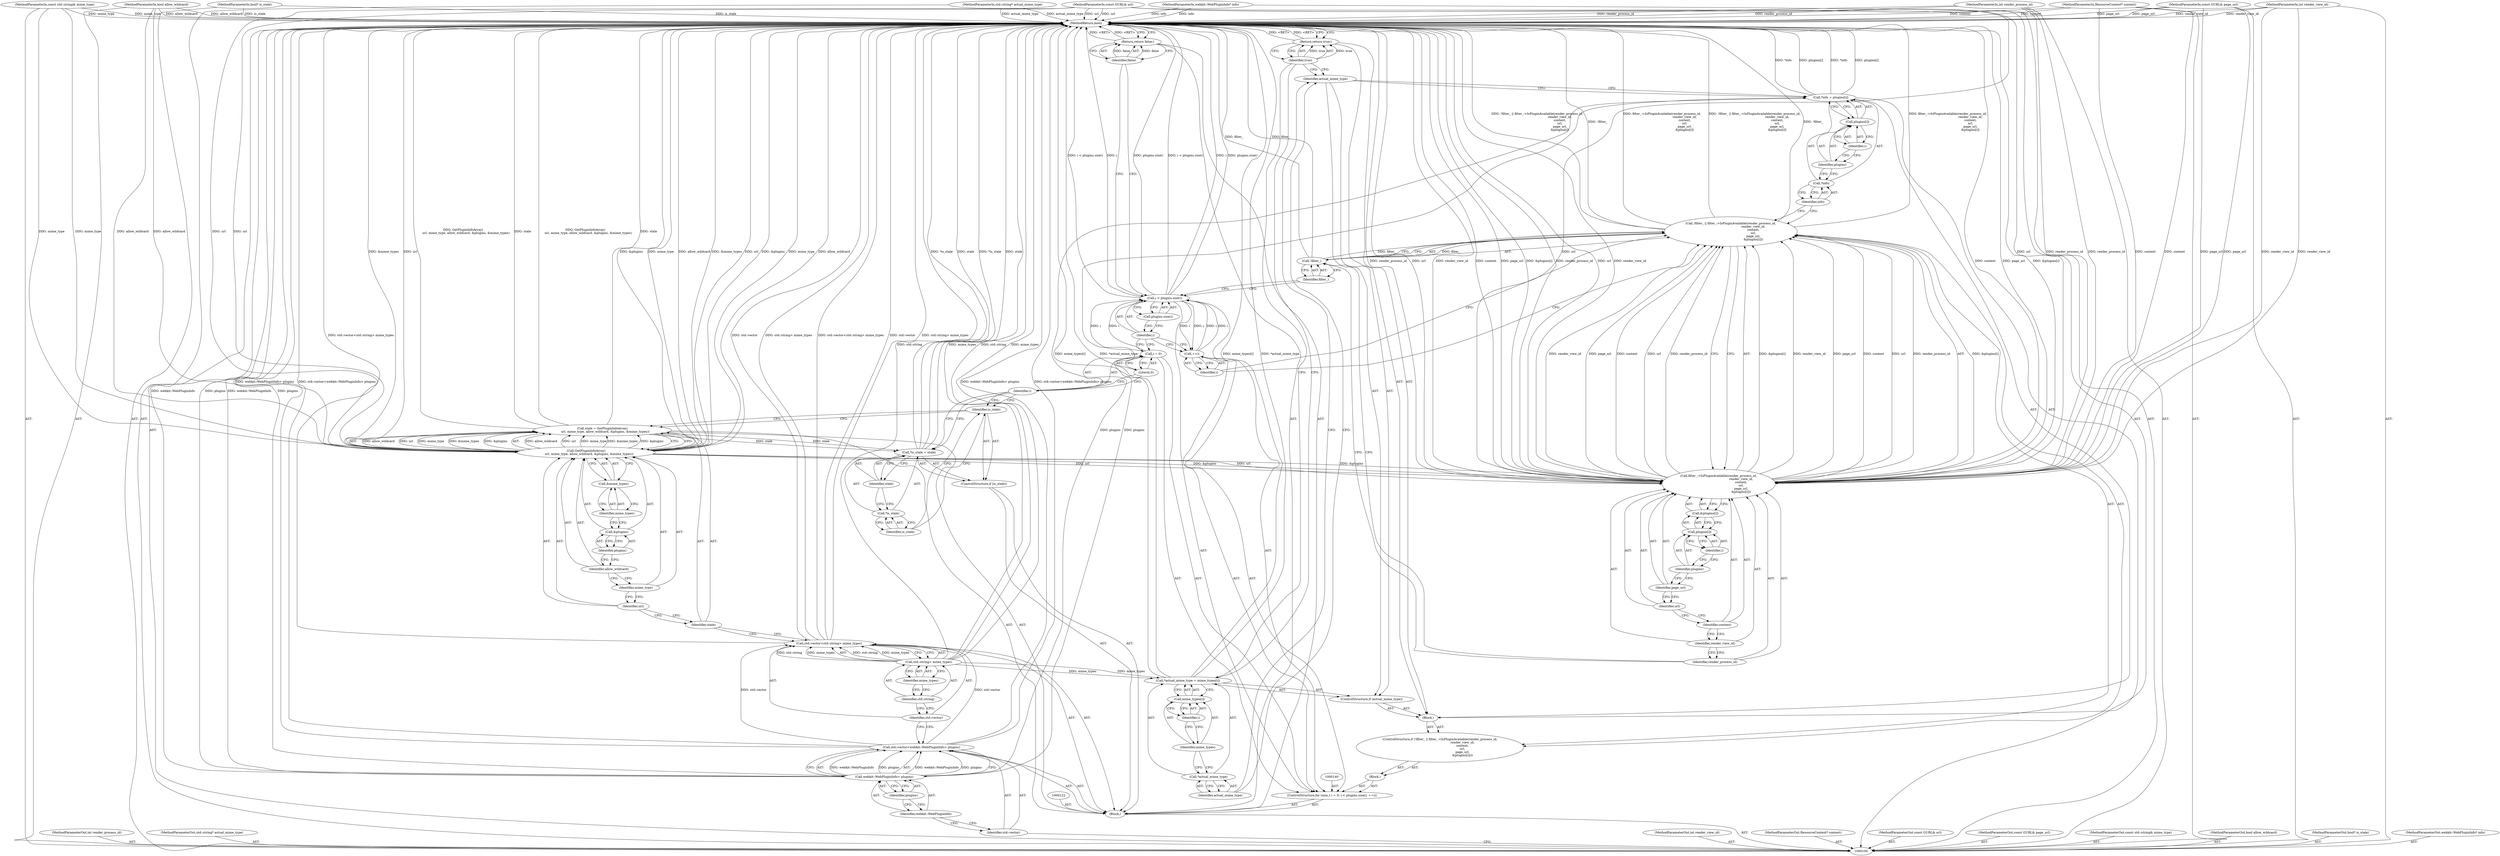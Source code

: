 digraph "0_Chrome_ac8bd041b81e46e4e4fcd5021aaa5499703952e6_4" {
"1000183" [label="(MethodReturn,bool)"];
"1000101" [label="(MethodParameterIn,int render_process_id)"];
"1000257" [label="(MethodParameterOut,int render_process_id)"];
"1000110" [label="(MethodParameterIn,std::string* actual_mime_type)"];
"1000266" [label="(MethodParameterOut,std::string* actual_mime_type)"];
"1000111" [label="(Block,)"];
"1000114" [label="(Call,webkit::WebPluginInfo> plugins)"];
"1000115" [label="(Identifier,webkit::WebPluginInfo)"];
"1000112" [label="(Call,std::vector<webkit::WebPluginInfo> plugins)"];
"1000113" [label="(Identifier,std::vector)"];
"1000116" [label="(Identifier,plugins)"];
"1000119" [label="(Call,std::string> mime_types)"];
"1000120" [label="(Identifier,std::string)"];
"1000117" [label="(Call,std::vector<std::string> mime_types)"];
"1000118" [label="(Identifier,std::vector)"];
"1000121" [label="(Identifier,mime_types)"];
"1000125" [label="(Call,GetPluginInfoArray(\n      url, mime_type, allow_wildcard, &plugins, &mime_types))"];
"1000123" [label="(Call,stale = GetPluginInfoArray(\n      url, mime_type, allow_wildcard, &plugins, &mime_types))"];
"1000124" [label="(Identifier,stale)"];
"1000127" [label="(Identifier,mime_type)"];
"1000128" [label="(Identifier,allow_wildcard)"];
"1000129" [label="(Call,&plugins)"];
"1000130" [label="(Identifier,plugins)"];
"1000131" [label="(Call,&mime_types)"];
"1000132" [label="(Identifier,mime_types)"];
"1000126" [label="(Identifier,url)"];
"1000133" [label="(ControlStructure,if (is_stale))"];
"1000134" [label="(Identifier,is_stale)"];
"1000138" [label="(Identifier,stale)"];
"1000135" [label="(Call,*is_stale = stale)"];
"1000136" [label="(Call,*is_stale)"];
"1000137" [label="(Identifier,is_stale)"];
"1000141" [label="(Call,i = 0)"];
"1000142" [label="(Identifier,i)"];
"1000143" [label="(Literal,0)"];
"1000144" [label="(Call,i < plugins.size())"];
"1000145" [label="(Identifier,i)"];
"1000146" [label="(Call,plugins.size())"];
"1000139" [label="(ControlStructure,for (size_t i = 0; i < plugins.size(); ++i))"];
"1000147" [label="(Call,++i)"];
"1000148" [label="(Identifier,i)"];
"1000149" [label="(Block,)"];
"1000154" [label="(Call,filter_->IsPluginAvailable(render_process_id,\n                                               render_view_id,\n                                               context,\n                                               url,\n                                               page_url,\n                                               &plugins[i]))"];
"1000150" [label="(ControlStructure,if (!filter_ || filter_->IsPluginAvailable(render_process_id,\n                                               render_view_id,\n                                               context,\n                                               url,\n                                               page_url,\n                                               &plugins[i])))"];
"1000155" [label="(Identifier,render_process_id)"];
"1000151" [label="(Call,!filter_ || filter_->IsPluginAvailable(render_process_id,\n                                               render_view_id,\n                                               context,\n                                               url,\n                                               page_url,\n                                               &plugins[i]))"];
"1000152" [label="(Call,!filter_)"];
"1000153" [label="(Identifier,filter_)"];
"1000102" [label="(MethodParameterIn,int render_view_id)"];
"1000258" [label="(MethodParameterOut,int render_view_id)"];
"1000156" [label="(Identifier,render_view_id)"];
"1000157" [label="(Identifier,context)"];
"1000158" [label="(Identifier,url)"];
"1000159" [label="(Identifier,page_url)"];
"1000160" [label="(Call,&plugins[i])"];
"1000161" [label="(Call,plugins[i])"];
"1000162" [label="(Identifier,plugins)"];
"1000163" [label="(Identifier,i)"];
"1000164" [label="(Block,)"];
"1000168" [label="(Call,plugins[i])"];
"1000169" [label="(Identifier,plugins)"];
"1000170" [label="(Identifier,i)"];
"1000165" [label="(Call,*info = plugins[i])"];
"1000166" [label="(Call,*info)"];
"1000167" [label="(Identifier,info)"];
"1000172" [label="(Identifier,actual_mime_type)"];
"1000171" [label="(ControlStructure,if (actual_mime_type))"];
"1000175" [label="(Identifier,actual_mime_type)"];
"1000176" [label="(Call,mime_types[i])"];
"1000177" [label="(Identifier,mime_types)"];
"1000178" [label="(Identifier,i)"];
"1000173" [label="(Call,*actual_mime_type = mime_types[i])"];
"1000174" [label="(Call,*actual_mime_type)"];
"1000180" [label="(Identifier,true)"];
"1000179" [label="(Return,return true;)"];
"1000103" [label="(MethodParameterIn,ResourceContext* context)"];
"1000259" [label="(MethodParameterOut,ResourceContext* context)"];
"1000181" [label="(Return,return false;)"];
"1000182" [label="(Identifier,false)"];
"1000104" [label="(MethodParameterIn,const GURL& url)"];
"1000260" [label="(MethodParameterOut,const GURL& url)"];
"1000105" [label="(MethodParameterIn,const GURL& page_url)"];
"1000261" [label="(MethodParameterOut,const GURL& page_url)"];
"1000106" [label="(MethodParameterIn,const std::string& mime_type)"];
"1000262" [label="(MethodParameterOut,const std::string& mime_type)"];
"1000107" [label="(MethodParameterIn,bool allow_wildcard)"];
"1000263" [label="(MethodParameterOut,bool allow_wildcard)"];
"1000108" [label="(MethodParameterIn,bool* is_stale)"];
"1000264" [label="(MethodParameterOut,bool* is_stale)"];
"1000109" [label="(MethodParameterIn,webkit::WebPluginInfo* info)"];
"1000265" [label="(MethodParameterOut,webkit::WebPluginInfo* info)"];
"1000183" -> "1000100"  [label="AST: "];
"1000183" -> "1000179"  [label="CFG: "];
"1000183" -> "1000181"  [label="CFG: "];
"1000181" -> "1000183"  [label="DDG: <RET>"];
"1000123" -> "1000183"  [label="DDG: GetPluginInfoArray(\n      url, mime_type, allow_wildcard, &plugins, &mime_types)"];
"1000123" -> "1000183"  [label="DDG: stale"];
"1000108" -> "1000183"  [label="DDG: is_stale"];
"1000154" -> "1000183"  [label="DDG: context"];
"1000154" -> "1000183"  [label="DDG: page_url"];
"1000154" -> "1000183"  [label="DDG: &plugins[i]"];
"1000154" -> "1000183"  [label="DDG: render_process_id"];
"1000154" -> "1000183"  [label="DDG: url"];
"1000154" -> "1000183"  [label="DDG: render_view_id"];
"1000104" -> "1000183"  [label="DDG: url"];
"1000105" -> "1000183"  [label="DDG: page_url"];
"1000173" -> "1000183"  [label="DDG: mime_types[i]"];
"1000173" -> "1000183"  [label="DDG: *actual_mime_type"];
"1000117" -> "1000183"  [label="DDG: std::vector"];
"1000117" -> "1000183"  [label="DDG: std::string> mime_types"];
"1000117" -> "1000183"  [label="DDG: std::vector<std::string> mime_types"];
"1000151" -> "1000183"  [label="DDG: filter_->IsPluginAvailable(render_process_id,\n                                               render_view_id,\n                                               context,\n                                               url,\n                                               page_url,\n                                               &plugins[i])"];
"1000151" -> "1000183"  [label="DDG: !filter_ || filter_->IsPluginAvailable(render_process_id,\n                                               render_view_id,\n                                               context,\n                                               url,\n                                               page_url,\n                                               &plugins[i])"];
"1000151" -> "1000183"  [label="DDG: !filter_"];
"1000144" -> "1000183"  [label="DDG: plugins.size()"];
"1000144" -> "1000183"  [label="DDG: i < plugins.size()"];
"1000144" -> "1000183"  [label="DDG: i"];
"1000165" -> "1000183"  [label="DDG: plugins[i]"];
"1000165" -> "1000183"  [label="DDG: *info"];
"1000125" -> "1000183"  [label="DDG: url"];
"1000125" -> "1000183"  [label="DDG: &plugins"];
"1000125" -> "1000183"  [label="DDG: mime_type"];
"1000125" -> "1000183"  [label="DDG: allow_wildcard"];
"1000125" -> "1000183"  [label="DDG: &mime_types"];
"1000107" -> "1000183"  [label="DDG: allow_wildcard"];
"1000112" -> "1000183"  [label="DDG: webkit::WebPluginInfo> plugins"];
"1000112" -> "1000183"  [label="DDG: std::vector<webkit::WebPluginInfo> plugins"];
"1000103" -> "1000183"  [label="DDG: context"];
"1000114" -> "1000183"  [label="DDG: webkit::WebPluginInfo"];
"1000114" -> "1000183"  [label="DDG: plugins"];
"1000119" -> "1000183"  [label="DDG: mime_types"];
"1000119" -> "1000183"  [label="DDG: std::string"];
"1000152" -> "1000183"  [label="DDG: filter_"];
"1000102" -> "1000183"  [label="DDG: render_view_id"];
"1000101" -> "1000183"  [label="DDG: render_process_id"];
"1000110" -> "1000183"  [label="DDG: actual_mime_type"];
"1000135" -> "1000183"  [label="DDG: *is_stale"];
"1000135" -> "1000183"  [label="DDG: stale"];
"1000106" -> "1000183"  [label="DDG: mime_type"];
"1000109" -> "1000183"  [label="DDG: info"];
"1000179" -> "1000183"  [label="DDG: <RET>"];
"1000101" -> "1000100"  [label="AST: "];
"1000101" -> "1000183"  [label="DDG: render_process_id"];
"1000101" -> "1000154"  [label="DDG: render_process_id"];
"1000257" -> "1000100"  [label="AST: "];
"1000110" -> "1000100"  [label="AST: "];
"1000110" -> "1000183"  [label="DDG: actual_mime_type"];
"1000266" -> "1000100"  [label="AST: "];
"1000111" -> "1000100"  [label="AST: "];
"1000112" -> "1000111"  [label="AST: "];
"1000117" -> "1000111"  [label="AST: "];
"1000122" -> "1000111"  [label="AST: "];
"1000123" -> "1000111"  [label="AST: "];
"1000133" -> "1000111"  [label="AST: "];
"1000139" -> "1000111"  [label="AST: "];
"1000181" -> "1000111"  [label="AST: "];
"1000114" -> "1000112"  [label="AST: "];
"1000114" -> "1000116"  [label="CFG: "];
"1000115" -> "1000114"  [label="AST: "];
"1000116" -> "1000114"  [label="AST: "];
"1000112" -> "1000114"  [label="CFG: "];
"1000114" -> "1000183"  [label="DDG: webkit::WebPluginInfo"];
"1000114" -> "1000183"  [label="DDG: plugins"];
"1000114" -> "1000112"  [label="DDG: webkit::WebPluginInfo"];
"1000114" -> "1000112"  [label="DDG: plugins"];
"1000114" -> "1000165"  [label="DDG: plugins"];
"1000115" -> "1000114"  [label="AST: "];
"1000115" -> "1000113"  [label="CFG: "];
"1000116" -> "1000115"  [label="CFG: "];
"1000112" -> "1000111"  [label="AST: "];
"1000112" -> "1000114"  [label="CFG: "];
"1000113" -> "1000112"  [label="AST: "];
"1000114" -> "1000112"  [label="AST: "];
"1000118" -> "1000112"  [label="CFG: "];
"1000112" -> "1000183"  [label="DDG: webkit::WebPluginInfo> plugins"];
"1000112" -> "1000183"  [label="DDG: std::vector<webkit::WebPluginInfo> plugins"];
"1000114" -> "1000112"  [label="DDG: webkit::WebPluginInfo"];
"1000114" -> "1000112"  [label="DDG: plugins"];
"1000112" -> "1000117"  [label="DDG: std::vector"];
"1000113" -> "1000112"  [label="AST: "];
"1000113" -> "1000100"  [label="CFG: "];
"1000115" -> "1000113"  [label="CFG: "];
"1000116" -> "1000114"  [label="AST: "];
"1000116" -> "1000115"  [label="CFG: "];
"1000114" -> "1000116"  [label="CFG: "];
"1000119" -> "1000117"  [label="AST: "];
"1000119" -> "1000121"  [label="CFG: "];
"1000120" -> "1000119"  [label="AST: "];
"1000121" -> "1000119"  [label="AST: "];
"1000117" -> "1000119"  [label="CFG: "];
"1000119" -> "1000183"  [label="DDG: mime_types"];
"1000119" -> "1000183"  [label="DDG: std::string"];
"1000119" -> "1000117"  [label="DDG: std::string"];
"1000119" -> "1000117"  [label="DDG: mime_types"];
"1000119" -> "1000173"  [label="DDG: mime_types"];
"1000120" -> "1000119"  [label="AST: "];
"1000120" -> "1000118"  [label="CFG: "];
"1000121" -> "1000120"  [label="CFG: "];
"1000117" -> "1000111"  [label="AST: "];
"1000117" -> "1000119"  [label="CFG: "];
"1000118" -> "1000117"  [label="AST: "];
"1000119" -> "1000117"  [label="AST: "];
"1000124" -> "1000117"  [label="CFG: "];
"1000117" -> "1000183"  [label="DDG: std::vector"];
"1000117" -> "1000183"  [label="DDG: std::string> mime_types"];
"1000117" -> "1000183"  [label="DDG: std::vector<std::string> mime_types"];
"1000112" -> "1000117"  [label="DDG: std::vector"];
"1000119" -> "1000117"  [label="DDG: std::string"];
"1000119" -> "1000117"  [label="DDG: mime_types"];
"1000118" -> "1000117"  [label="AST: "];
"1000118" -> "1000112"  [label="CFG: "];
"1000120" -> "1000118"  [label="CFG: "];
"1000121" -> "1000119"  [label="AST: "];
"1000121" -> "1000120"  [label="CFG: "];
"1000119" -> "1000121"  [label="CFG: "];
"1000125" -> "1000123"  [label="AST: "];
"1000125" -> "1000131"  [label="CFG: "];
"1000126" -> "1000125"  [label="AST: "];
"1000127" -> "1000125"  [label="AST: "];
"1000128" -> "1000125"  [label="AST: "];
"1000129" -> "1000125"  [label="AST: "];
"1000131" -> "1000125"  [label="AST: "];
"1000123" -> "1000125"  [label="CFG: "];
"1000125" -> "1000183"  [label="DDG: url"];
"1000125" -> "1000183"  [label="DDG: &plugins"];
"1000125" -> "1000183"  [label="DDG: mime_type"];
"1000125" -> "1000183"  [label="DDG: allow_wildcard"];
"1000125" -> "1000183"  [label="DDG: &mime_types"];
"1000125" -> "1000123"  [label="DDG: allow_wildcard"];
"1000125" -> "1000123"  [label="DDG: url"];
"1000125" -> "1000123"  [label="DDG: mime_type"];
"1000125" -> "1000123"  [label="DDG: &mime_types"];
"1000125" -> "1000123"  [label="DDG: &plugins"];
"1000104" -> "1000125"  [label="DDG: url"];
"1000106" -> "1000125"  [label="DDG: mime_type"];
"1000107" -> "1000125"  [label="DDG: allow_wildcard"];
"1000125" -> "1000154"  [label="DDG: url"];
"1000125" -> "1000154"  [label="DDG: &plugins"];
"1000123" -> "1000111"  [label="AST: "];
"1000123" -> "1000125"  [label="CFG: "];
"1000124" -> "1000123"  [label="AST: "];
"1000125" -> "1000123"  [label="AST: "];
"1000134" -> "1000123"  [label="CFG: "];
"1000123" -> "1000183"  [label="DDG: GetPluginInfoArray(\n      url, mime_type, allow_wildcard, &plugins, &mime_types)"];
"1000123" -> "1000183"  [label="DDG: stale"];
"1000125" -> "1000123"  [label="DDG: allow_wildcard"];
"1000125" -> "1000123"  [label="DDG: url"];
"1000125" -> "1000123"  [label="DDG: mime_type"];
"1000125" -> "1000123"  [label="DDG: &mime_types"];
"1000125" -> "1000123"  [label="DDG: &plugins"];
"1000123" -> "1000135"  [label="DDG: stale"];
"1000124" -> "1000123"  [label="AST: "];
"1000124" -> "1000117"  [label="CFG: "];
"1000126" -> "1000124"  [label="CFG: "];
"1000127" -> "1000125"  [label="AST: "];
"1000127" -> "1000126"  [label="CFG: "];
"1000128" -> "1000127"  [label="CFG: "];
"1000128" -> "1000125"  [label="AST: "];
"1000128" -> "1000127"  [label="CFG: "];
"1000130" -> "1000128"  [label="CFG: "];
"1000129" -> "1000125"  [label="AST: "];
"1000129" -> "1000130"  [label="CFG: "];
"1000130" -> "1000129"  [label="AST: "];
"1000132" -> "1000129"  [label="CFG: "];
"1000130" -> "1000129"  [label="AST: "];
"1000130" -> "1000128"  [label="CFG: "];
"1000129" -> "1000130"  [label="CFG: "];
"1000131" -> "1000125"  [label="AST: "];
"1000131" -> "1000132"  [label="CFG: "];
"1000132" -> "1000131"  [label="AST: "];
"1000125" -> "1000131"  [label="CFG: "];
"1000132" -> "1000131"  [label="AST: "];
"1000132" -> "1000129"  [label="CFG: "];
"1000131" -> "1000132"  [label="CFG: "];
"1000126" -> "1000125"  [label="AST: "];
"1000126" -> "1000124"  [label="CFG: "];
"1000127" -> "1000126"  [label="CFG: "];
"1000133" -> "1000111"  [label="AST: "];
"1000134" -> "1000133"  [label="AST: "];
"1000135" -> "1000133"  [label="AST: "];
"1000134" -> "1000133"  [label="AST: "];
"1000134" -> "1000123"  [label="CFG: "];
"1000137" -> "1000134"  [label="CFG: "];
"1000142" -> "1000134"  [label="CFG: "];
"1000138" -> "1000135"  [label="AST: "];
"1000138" -> "1000136"  [label="CFG: "];
"1000135" -> "1000138"  [label="CFG: "];
"1000135" -> "1000133"  [label="AST: "];
"1000135" -> "1000138"  [label="CFG: "];
"1000136" -> "1000135"  [label="AST: "];
"1000138" -> "1000135"  [label="AST: "];
"1000142" -> "1000135"  [label="CFG: "];
"1000135" -> "1000183"  [label="DDG: *is_stale"];
"1000135" -> "1000183"  [label="DDG: stale"];
"1000123" -> "1000135"  [label="DDG: stale"];
"1000136" -> "1000135"  [label="AST: "];
"1000136" -> "1000137"  [label="CFG: "];
"1000137" -> "1000136"  [label="AST: "];
"1000138" -> "1000136"  [label="CFG: "];
"1000137" -> "1000136"  [label="AST: "];
"1000137" -> "1000134"  [label="CFG: "];
"1000136" -> "1000137"  [label="CFG: "];
"1000141" -> "1000139"  [label="AST: "];
"1000141" -> "1000143"  [label="CFG: "];
"1000142" -> "1000141"  [label="AST: "];
"1000143" -> "1000141"  [label="AST: "];
"1000145" -> "1000141"  [label="CFG: "];
"1000141" -> "1000144"  [label="DDG: i"];
"1000142" -> "1000141"  [label="AST: "];
"1000142" -> "1000135"  [label="CFG: "];
"1000142" -> "1000134"  [label="CFG: "];
"1000143" -> "1000142"  [label="CFG: "];
"1000143" -> "1000141"  [label="AST: "];
"1000143" -> "1000142"  [label="CFG: "];
"1000141" -> "1000143"  [label="CFG: "];
"1000144" -> "1000139"  [label="AST: "];
"1000144" -> "1000146"  [label="CFG: "];
"1000145" -> "1000144"  [label="AST: "];
"1000146" -> "1000144"  [label="AST: "];
"1000153" -> "1000144"  [label="CFG: "];
"1000182" -> "1000144"  [label="CFG: "];
"1000144" -> "1000183"  [label="DDG: plugins.size()"];
"1000144" -> "1000183"  [label="DDG: i < plugins.size()"];
"1000144" -> "1000183"  [label="DDG: i"];
"1000141" -> "1000144"  [label="DDG: i"];
"1000147" -> "1000144"  [label="DDG: i"];
"1000144" -> "1000147"  [label="DDG: i"];
"1000145" -> "1000144"  [label="AST: "];
"1000145" -> "1000141"  [label="CFG: "];
"1000145" -> "1000147"  [label="CFG: "];
"1000146" -> "1000145"  [label="CFG: "];
"1000146" -> "1000144"  [label="AST: "];
"1000146" -> "1000145"  [label="CFG: "];
"1000144" -> "1000146"  [label="CFG: "];
"1000139" -> "1000111"  [label="AST: "];
"1000140" -> "1000139"  [label="AST: "];
"1000141" -> "1000139"  [label="AST: "];
"1000144" -> "1000139"  [label="AST: "];
"1000147" -> "1000139"  [label="AST: "];
"1000149" -> "1000139"  [label="AST: "];
"1000147" -> "1000139"  [label="AST: "];
"1000147" -> "1000148"  [label="CFG: "];
"1000148" -> "1000147"  [label="AST: "];
"1000145" -> "1000147"  [label="CFG: "];
"1000147" -> "1000144"  [label="DDG: i"];
"1000144" -> "1000147"  [label="DDG: i"];
"1000148" -> "1000147"  [label="AST: "];
"1000148" -> "1000151"  [label="CFG: "];
"1000147" -> "1000148"  [label="CFG: "];
"1000149" -> "1000139"  [label="AST: "];
"1000150" -> "1000149"  [label="AST: "];
"1000154" -> "1000151"  [label="AST: "];
"1000154" -> "1000160"  [label="CFG: "];
"1000155" -> "1000154"  [label="AST: "];
"1000156" -> "1000154"  [label="AST: "];
"1000157" -> "1000154"  [label="AST: "];
"1000158" -> "1000154"  [label="AST: "];
"1000159" -> "1000154"  [label="AST: "];
"1000160" -> "1000154"  [label="AST: "];
"1000151" -> "1000154"  [label="CFG: "];
"1000154" -> "1000183"  [label="DDG: context"];
"1000154" -> "1000183"  [label="DDG: page_url"];
"1000154" -> "1000183"  [label="DDG: &plugins[i]"];
"1000154" -> "1000183"  [label="DDG: render_process_id"];
"1000154" -> "1000183"  [label="DDG: url"];
"1000154" -> "1000183"  [label="DDG: render_view_id"];
"1000154" -> "1000151"  [label="DDG: &plugins[i]"];
"1000154" -> "1000151"  [label="DDG: render_view_id"];
"1000154" -> "1000151"  [label="DDG: page_url"];
"1000154" -> "1000151"  [label="DDG: context"];
"1000154" -> "1000151"  [label="DDG: url"];
"1000154" -> "1000151"  [label="DDG: render_process_id"];
"1000101" -> "1000154"  [label="DDG: render_process_id"];
"1000102" -> "1000154"  [label="DDG: render_view_id"];
"1000103" -> "1000154"  [label="DDG: context"];
"1000125" -> "1000154"  [label="DDG: url"];
"1000125" -> "1000154"  [label="DDG: &plugins"];
"1000104" -> "1000154"  [label="DDG: url"];
"1000105" -> "1000154"  [label="DDG: page_url"];
"1000150" -> "1000149"  [label="AST: "];
"1000151" -> "1000150"  [label="AST: "];
"1000164" -> "1000150"  [label="AST: "];
"1000155" -> "1000154"  [label="AST: "];
"1000155" -> "1000152"  [label="CFG: "];
"1000156" -> "1000155"  [label="CFG: "];
"1000151" -> "1000150"  [label="AST: "];
"1000151" -> "1000152"  [label="CFG: "];
"1000151" -> "1000154"  [label="CFG: "];
"1000152" -> "1000151"  [label="AST: "];
"1000154" -> "1000151"  [label="AST: "];
"1000167" -> "1000151"  [label="CFG: "];
"1000148" -> "1000151"  [label="CFG: "];
"1000151" -> "1000183"  [label="DDG: filter_->IsPluginAvailable(render_process_id,\n                                               render_view_id,\n                                               context,\n                                               url,\n                                               page_url,\n                                               &plugins[i])"];
"1000151" -> "1000183"  [label="DDG: !filter_ || filter_->IsPluginAvailable(render_process_id,\n                                               render_view_id,\n                                               context,\n                                               url,\n                                               page_url,\n                                               &plugins[i])"];
"1000151" -> "1000183"  [label="DDG: !filter_"];
"1000152" -> "1000151"  [label="DDG: filter_"];
"1000154" -> "1000151"  [label="DDG: &plugins[i]"];
"1000154" -> "1000151"  [label="DDG: render_view_id"];
"1000154" -> "1000151"  [label="DDG: page_url"];
"1000154" -> "1000151"  [label="DDG: context"];
"1000154" -> "1000151"  [label="DDG: url"];
"1000154" -> "1000151"  [label="DDG: render_process_id"];
"1000152" -> "1000151"  [label="AST: "];
"1000152" -> "1000153"  [label="CFG: "];
"1000153" -> "1000152"  [label="AST: "];
"1000155" -> "1000152"  [label="CFG: "];
"1000151" -> "1000152"  [label="CFG: "];
"1000152" -> "1000183"  [label="DDG: filter_"];
"1000152" -> "1000151"  [label="DDG: filter_"];
"1000153" -> "1000152"  [label="AST: "];
"1000153" -> "1000144"  [label="CFG: "];
"1000152" -> "1000153"  [label="CFG: "];
"1000102" -> "1000100"  [label="AST: "];
"1000102" -> "1000183"  [label="DDG: render_view_id"];
"1000102" -> "1000154"  [label="DDG: render_view_id"];
"1000258" -> "1000100"  [label="AST: "];
"1000156" -> "1000154"  [label="AST: "];
"1000156" -> "1000155"  [label="CFG: "];
"1000157" -> "1000156"  [label="CFG: "];
"1000157" -> "1000154"  [label="AST: "];
"1000157" -> "1000156"  [label="CFG: "];
"1000158" -> "1000157"  [label="CFG: "];
"1000158" -> "1000154"  [label="AST: "];
"1000158" -> "1000157"  [label="CFG: "];
"1000159" -> "1000158"  [label="CFG: "];
"1000159" -> "1000154"  [label="AST: "];
"1000159" -> "1000158"  [label="CFG: "];
"1000162" -> "1000159"  [label="CFG: "];
"1000160" -> "1000154"  [label="AST: "];
"1000160" -> "1000161"  [label="CFG: "];
"1000161" -> "1000160"  [label="AST: "];
"1000154" -> "1000160"  [label="CFG: "];
"1000161" -> "1000160"  [label="AST: "];
"1000161" -> "1000163"  [label="CFG: "];
"1000162" -> "1000161"  [label="AST: "];
"1000163" -> "1000161"  [label="AST: "];
"1000160" -> "1000161"  [label="CFG: "];
"1000162" -> "1000161"  [label="AST: "];
"1000162" -> "1000159"  [label="CFG: "];
"1000163" -> "1000162"  [label="CFG: "];
"1000163" -> "1000161"  [label="AST: "];
"1000163" -> "1000162"  [label="CFG: "];
"1000161" -> "1000163"  [label="CFG: "];
"1000164" -> "1000150"  [label="AST: "];
"1000165" -> "1000164"  [label="AST: "];
"1000171" -> "1000164"  [label="AST: "];
"1000179" -> "1000164"  [label="AST: "];
"1000168" -> "1000165"  [label="AST: "];
"1000168" -> "1000170"  [label="CFG: "];
"1000169" -> "1000168"  [label="AST: "];
"1000170" -> "1000168"  [label="AST: "];
"1000165" -> "1000168"  [label="CFG: "];
"1000169" -> "1000168"  [label="AST: "];
"1000169" -> "1000166"  [label="CFG: "];
"1000170" -> "1000169"  [label="CFG: "];
"1000170" -> "1000168"  [label="AST: "];
"1000170" -> "1000169"  [label="CFG: "];
"1000168" -> "1000170"  [label="CFG: "];
"1000165" -> "1000164"  [label="AST: "];
"1000165" -> "1000168"  [label="CFG: "];
"1000166" -> "1000165"  [label="AST: "];
"1000168" -> "1000165"  [label="AST: "];
"1000172" -> "1000165"  [label="CFG: "];
"1000165" -> "1000183"  [label="DDG: plugins[i]"];
"1000165" -> "1000183"  [label="DDG: *info"];
"1000114" -> "1000165"  [label="DDG: plugins"];
"1000166" -> "1000165"  [label="AST: "];
"1000166" -> "1000167"  [label="CFG: "];
"1000167" -> "1000166"  [label="AST: "];
"1000169" -> "1000166"  [label="CFG: "];
"1000167" -> "1000166"  [label="AST: "];
"1000167" -> "1000151"  [label="CFG: "];
"1000166" -> "1000167"  [label="CFG: "];
"1000172" -> "1000171"  [label="AST: "];
"1000172" -> "1000165"  [label="CFG: "];
"1000175" -> "1000172"  [label="CFG: "];
"1000180" -> "1000172"  [label="CFG: "];
"1000171" -> "1000164"  [label="AST: "];
"1000172" -> "1000171"  [label="AST: "];
"1000173" -> "1000171"  [label="AST: "];
"1000175" -> "1000174"  [label="AST: "];
"1000175" -> "1000172"  [label="CFG: "];
"1000174" -> "1000175"  [label="CFG: "];
"1000176" -> "1000173"  [label="AST: "];
"1000176" -> "1000178"  [label="CFG: "];
"1000177" -> "1000176"  [label="AST: "];
"1000178" -> "1000176"  [label="AST: "];
"1000173" -> "1000176"  [label="CFG: "];
"1000177" -> "1000176"  [label="AST: "];
"1000177" -> "1000174"  [label="CFG: "];
"1000178" -> "1000177"  [label="CFG: "];
"1000178" -> "1000176"  [label="AST: "];
"1000178" -> "1000177"  [label="CFG: "];
"1000176" -> "1000178"  [label="CFG: "];
"1000173" -> "1000171"  [label="AST: "];
"1000173" -> "1000176"  [label="CFG: "];
"1000174" -> "1000173"  [label="AST: "];
"1000176" -> "1000173"  [label="AST: "];
"1000180" -> "1000173"  [label="CFG: "];
"1000173" -> "1000183"  [label="DDG: mime_types[i]"];
"1000173" -> "1000183"  [label="DDG: *actual_mime_type"];
"1000119" -> "1000173"  [label="DDG: mime_types"];
"1000174" -> "1000173"  [label="AST: "];
"1000174" -> "1000175"  [label="CFG: "];
"1000175" -> "1000174"  [label="AST: "];
"1000177" -> "1000174"  [label="CFG: "];
"1000180" -> "1000179"  [label="AST: "];
"1000180" -> "1000173"  [label="CFG: "];
"1000180" -> "1000172"  [label="CFG: "];
"1000179" -> "1000180"  [label="CFG: "];
"1000180" -> "1000179"  [label="DDG: true"];
"1000179" -> "1000164"  [label="AST: "];
"1000179" -> "1000180"  [label="CFG: "];
"1000180" -> "1000179"  [label="AST: "];
"1000183" -> "1000179"  [label="CFG: "];
"1000179" -> "1000183"  [label="DDG: <RET>"];
"1000180" -> "1000179"  [label="DDG: true"];
"1000103" -> "1000100"  [label="AST: "];
"1000103" -> "1000183"  [label="DDG: context"];
"1000103" -> "1000154"  [label="DDG: context"];
"1000259" -> "1000100"  [label="AST: "];
"1000181" -> "1000111"  [label="AST: "];
"1000181" -> "1000182"  [label="CFG: "];
"1000182" -> "1000181"  [label="AST: "];
"1000183" -> "1000181"  [label="CFG: "];
"1000181" -> "1000183"  [label="DDG: <RET>"];
"1000182" -> "1000181"  [label="DDG: false"];
"1000182" -> "1000181"  [label="AST: "];
"1000182" -> "1000144"  [label="CFG: "];
"1000181" -> "1000182"  [label="CFG: "];
"1000182" -> "1000181"  [label="DDG: false"];
"1000104" -> "1000100"  [label="AST: "];
"1000104" -> "1000183"  [label="DDG: url"];
"1000104" -> "1000125"  [label="DDG: url"];
"1000104" -> "1000154"  [label="DDG: url"];
"1000260" -> "1000100"  [label="AST: "];
"1000105" -> "1000100"  [label="AST: "];
"1000105" -> "1000183"  [label="DDG: page_url"];
"1000105" -> "1000154"  [label="DDG: page_url"];
"1000261" -> "1000100"  [label="AST: "];
"1000106" -> "1000100"  [label="AST: "];
"1000106" -> "1000183"  [label="DDG: mime_type"];
"1000106" -> "1000125"  [label="DDG: mime_type"];
"1000262" -> "1000100"  [label="AST: "];
"1000107" -> "1000100"  [label="AST: "];
"1000107" -> "1000183"  [label="DDG: allow_wildcard"];
"1000107" -> "1000125"  [label="DDG: allow_wildcard"];
"1000263" -> "1000100"  [label="AST: "];
"1000108" -> "1000100"  [label="AST: "];
"1000108" -> "1000183"  [label="DDG: is_stale"];
"1000264" -> "1000100"  [label="AST: "];
"1000109" -> "1000100"  [label="AST: "];
"1000109" -> "1000183"  [label="DDG: info"];
"1000265" -> "1000100"  [label="AST: "];
}
